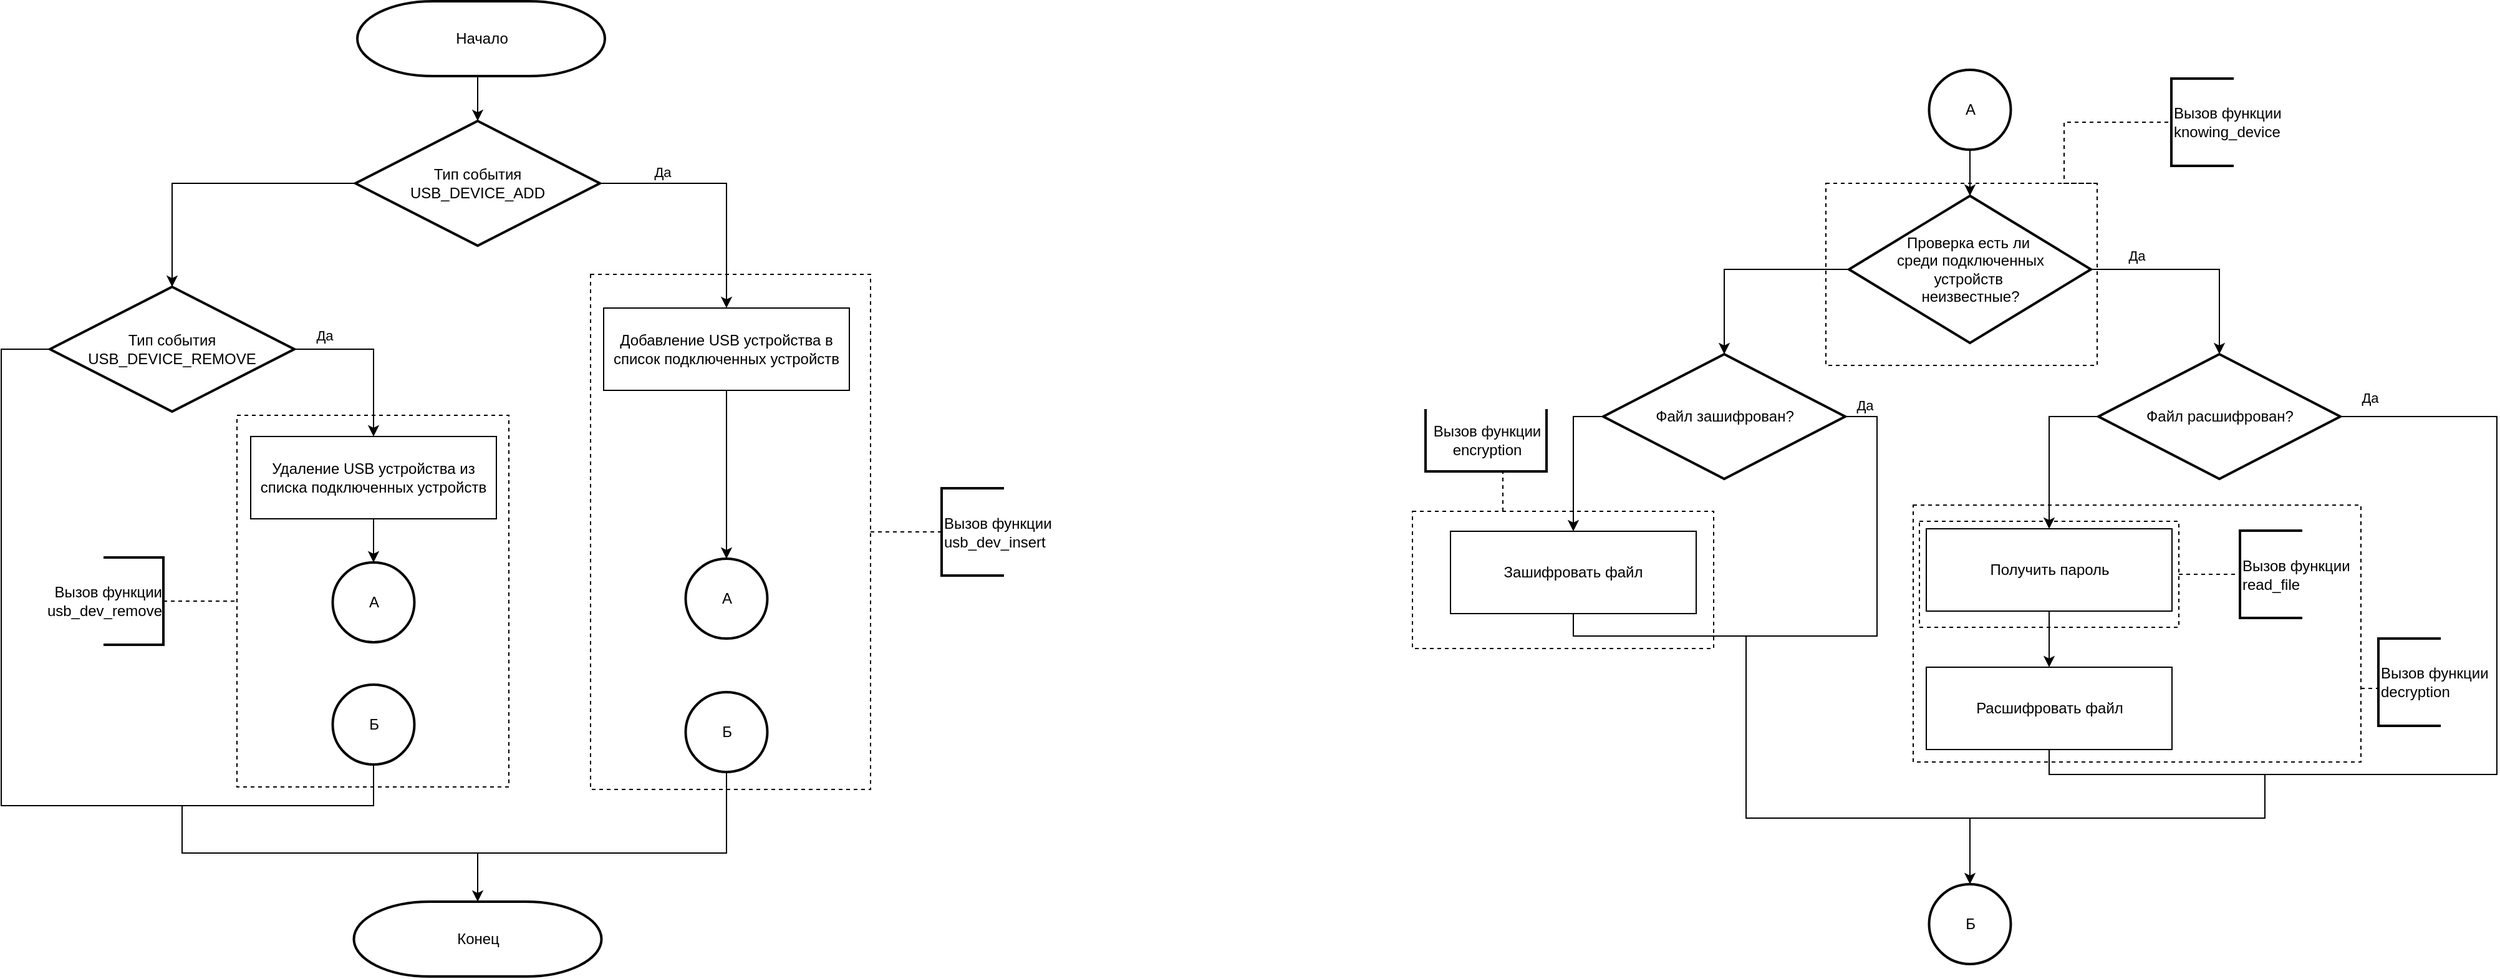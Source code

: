 <mxfile version="13.3.5" type="device"><diagram id="QLsLs4ke-NI1PkWafyxt" name="Страница 1"><mxGraphModel dx="6307" dy="4480" grid="0" gridSize="10" guides="1" tooltips="1" connect="1" arrows="1" fold="1" page="1" pageScale="1" pageWidth="1169" pageHeight="827" math="0" shadow="0"><root><mxCell id="0"/><mxCell id="1" parent="0"/><mxCell id="_0wy5nlWeRfNxAV_vtsa-107" value="" style="rounded=0;whiteSpace=wrap;html=1;labelBackgroundColor=none;fillColor=none;fontColor=#000000;align=right;dashed=1;" parent="1" vertex="1"><mxGeometry x="1694" y="426" width="359" height="206" as="geometry"/></mxCell><mxCell id="_0wy5nlWeRfNxAV_vtsa-6" style="edgeStyle=orthogonalEdgeStyle;rounded=0;orthogonalLoop=1;jettySize=auto;html=1;exitX=0.5;exitY=1;exitDx=0;exitDy=0;exitPerimeter=0;entryX=0.5;entryY=0;entryDx=0;entryDy=0;entryPerimeter=0;" parent="1" source="yylgnsrTiL3PprVx8PsZ-1" target="_0wy5nlWeRfNxAV_vtsa-2" edge="1"><mxGeometry relative="1" as="geometry"/></mxCell><mxCell id="_0wy5nlWeRfNxAV_vtsa-4" style="edgeStyle=orthogonalEdgeStyle;rounded=0;orthogonalLoop=1;jettySize=auto;html=1;exitX=0;exitY=0.5;exitDx=0;exitDy=0;exitPerimeter=0;" parent="1" source="_0wy5nlWeRfNxAV_vtsa-2" target="_0wy5nlWeRfNxAV_vtsa-3" edge="1"><mxGeometry relative="1" as="geometry"/></mxCell><mxCell id="_0wy5nlWeRfNxAV_vtsa-10" value="Да" style="edgeStyle=orthogonalEdgeStyle;rounded=0;orthogonalLoop=1;jettySize=auto;html=1;exitX=1;exitY=0.5;exitDx=0;exitDy=0;exitPerimeter=0;" parent="1" source="_0wy5nlWeRfNxAV_vtsa-2" target="_0wy5nlWeRfNxAV_vtsa-9" edge="1"><mxGeometry x="-0.504" y="9" relative="1" as="geometry"><mxPoint as="offset"/></mxGeometry></mxCell><mxCell id="_0wy5nlWeRfNxAV_vtsa-2" value="Тип события &lt;br&gt;USB_DEVICE_ADD" style="strokeWidth=2;html=1;shape=mxgraph.flowchart.decision;whiteSpace=wrap;" parent="1" vertex="1"><mxGeometry x="445" y="118" width="196" height="100" as="geometry"/></mxCell><mxCell id="_0wy5nlWeRfNxAV_vtsa-72" style="edgeStyle=orthogonalEdgeStyle;rounded=0;orthogonalLoop=1;jettySize=auto;html=1;exitX=1;exitY=0.5;exitDx=0;exitDy=0;exitPerimeter=0;endArrow=classic;endFill=1;entryX=0.5;entryY=0;entryDx=0;entryDy=0;" parent="1" source="_0wy5nlWeRfNxAV_vtsa-3" target="_0wy5nlWeRfNxAV_vtsa-75" edge="1"><mxGeometry relative="1" as="geometry"><mxPoint x="461.833" y="362" as="targetPoint"/></mxGeometry></mxCell><mxCell id="_0wy5nlWeRfNxAV_vtsa-111" value="Да" style="edgeLabel;html=1;align=center;verticalAlign=middle;resizable=0;points=[];fontColor=#000000;" parent="_0wy5nlWeRfNxAV_vtsa-72" vertex="1" connectable="0"><mxGeometry x="-0.621" y="4" relative="1" as="geometry"><mxPoint x="-2" y="-7" as="offset"/></mxGeometry></mxCell><mxCell id="_0wy5nlWeRfNxAV_vtsa-84" style="edgeStyle=orthogonalEdgeStyle;rounded=0;orthogonalLoop=1;jettySize=auto;html=1;exitX=0;exitY=0.5;exitDx=0;exitDy=0;exitPerimeter=0;entryX=0.5;entryY=1;entryDx=0;entryDy=0;entryPerimeter=0;endArrow=none;endFill=0;" parent="1" source="_0wy5nlWeRfNxAV_vtsa-3" target="_0wy5nlWeRfNxAV_vtsa-81" edge="1"><mxGeometry relative="1" as="geometry"><Array as="points"><mxPoint x="161" y="301"/><mxPoint x="161" y="667"/><mxPoint x="460" y="667"/></Array></mxGeometry></mxCell><mxCell id="_0wy5nlWeRfNxAV_vtsa-87" style="edgeStyle=orthogonalEdgeStyle;rounded=0;orthogonalLoop=1;jettySize=auto;html=1;exitX=0;exitY=0.5;exitDx=0;exitDy=0;exitPerimeter=0;entryX=0.5;entryY=1;entryDx=0;entryDy=0;entryPerimeter=0;endArrow=none;endFill=0;" parent="1" source="_0wy5nlWeRfNxAV_vtsa-3" target="_0wy5nlWeRfNxAV_vtsa-82" edge="1"><mxGeometry relative="1" as="geometry"><Array as="points"><mxPoint x="161" y="301"/><mxPoint x="161" y="667"/><mxPoint x="306" y="667"/><mxPoint x="306" y="705"/><mxPoint x="743" y="705"/></Array></mxGeometry></mxCell><mxCell id="_0wy5nlWeRfNxAV_vtsa-3" value="Тип события &lt;br&gt;USB_DEVICE_REMOVE" style="strokeWidth=2;html=1;shape=mxgraph.flowchart.decision;whiteSpace=wrap;" parent="1" vertex="1"><mxGeometry x="200" y="251" width="196" height="100" as="geometry"/></mxCell><mxCell id="_0wy5nlWeRfNxAV_vtsa-74" style="edgeStyle=orthogonalEdgeStyle;rounded=0;orthogonalLoop=1;jettySize=auto;html=1;exitX=0.5;exitY=1;exitDx=0;exitDy=0;entryX=0.5;entryY=0;entryDx=0;entryDy=0;entryPerimeter=0;endArrow=classic;endFill=1;" parent="1" source="_0wy5nlWeRfNxAV_vtsa-9" target="_0wy5nlWeRfNxAV_vtsa-73" edge="1"><mxGeometry relative="1" as="geometry"/></mxCell><mxCell id="_0wy5nlWeRfNxAV_vtsa-91" style="edgeStyle=orthogonalEdgeStyle;rounded=0;orthogonalLoop=1;jettySize=auto;html=1;entryX=0;entryY=0.5;entryDx=0;entryDy=0;entryPerimeter=0;endArrow=none;endFill=0;dashed=1;" parent="1" source="_0wy5nlWeRfNxAV_vtsa-96" target="_0wy5nlWeRfNxAV_vtsa-90" edge="1"><mxGeometry relative="1" as="geometry"/></mxCell><mxCell id="_0wy5nlWeRfNxAV_vtsa-9" value="Добавление USB устройства в список подключенных устройств" style="rounded=0;whiteSpace=wrap;html=1;" parent="1" vertex="1"><mxGeometry x="644" y="268" width="197" height="66" as="geometry"/></mxCell><mxCell id="_0wy5nlWeRfNxAV_vtsa-52" style="edgeStyle=orthogonalEdgeStyle;rounded=0;orthogonalLoop=1;jettySize=auto;html=1;exitX=0;exitY=0.5;exitDx=0;exitDy=0;exitPerimeter=0;" parent="1" source="_0wy5nlWeRfNxAV_vtsa-54" target="_0wy5nlWeRfNxAV_vtsa-60" edge="1"><mxGeometry relative="1" as="geometry"/></mxCell><mxCell id="_0wy5nlWeRfNxAV_vtsa-53" value="Да" style="edgeStyle=orthogonalEdgeStyle;rounded=0;orthogonalLoop=1;jettySize=auto;html=1;exitX=1;exitY=0.5;exitDx=0;exitDy=0;exitPerimeter=0;entryX=0.5;entryY=0;entryDx=0;entryDy=0;entryPerimeter=0;" parent="1" source="_0wy5nlWeRfNxAV_vtsa-54" target="_0wy5nlWeRfNxAV_vtsa-57" edge="1"><mxGeometry x="-0.578" y="11" relative="1" as="geometry"><mxPoint as="offset"/></mxGeometry></mxCell><mxCell id="_0wy5nlWeRfNxAV_vtsa-54" value="Проверка есть ли&amp;nbsp;&lt;br&gt;среди подключенных&lt;br&gt;устройств&amp;nbsp;&lt;br&gt;неизвестные?" style="strokeWidth=2;html=1;shape=mxgraph.flowchart.decision;whiteSpace=wrap;" parent="1" vertex="1"><mxGeometry x="1642.5" y="178" width="194" height="118" as="geometry"/></mxCell><mxCell id="_0wy5nlWeRfNxAV_vtsa-55" style="edgeStyle=orthogonalEdgeStyle;rounded=0;orthogonalLoop=1;jettySize=auto;html=1;exitX=0;exitY=0.5;exitDx=0;exitDy=0;exitPerimeter=0;" parent="1" source="_0wy5nlWeRfNxAV_vtsa-57" target="_0wy5nlWeRfNxAV_vtsa-62" edge="1"><mxGeometry relative="1" as="geometry"/></mxCell><mxCell id="_0wy5nlWeRfNxAV_vtsa-56" value="Да" style="edgeStyle=orthogonalEdgeStyle;rounded=0;orthogonalLoop=1;jettySize=auto;html=1;exitX=1;exitY=0.5;exitDx=0;exitDy=0;exitPerimeter=0;entryX=0.5;entryY=1;entryDx=0;entryDy=0;endArrow=none;endFill=0;" parent="1" source="_0wy5nlWeRfNxAV_vtsa-57" target="_0wy5nlWeRfNxAV_vtsa-64" edge="1"><mxGeometry x="-0.942" y="15" relative="1" as="geometry"><Array as="points"><mxPoint x="2162" y="355"/><mxPoint x="2162" y="642"/><mxPoint x="1803" y="642"/></Array><mxPoint as="offset"/></mxGeometry></mxCell><mxCell id="_0wy5nlWeRfNxAV_vtsa-57" value="Файл расшифрован?" style="strokeWidth=2;html=1;shape=mxgraph.flowchart.decision;whiteSpace=wrap;" parent="1" vertex="1"><mxGeometry x="1842.5" y="305" width="194" height="100" as="geometry"/></mxCell><mxCell id="_0wy5nlWeRfNxAV_vtsa-58" style="edgeStyle=orthogonalEdgeStyle;rounded=0;orthogonalLoop=1;jettySize=auto;html=1;exitX=0;exitY=0.5;exitDx=0;exitDy=0;exitPerimeter=0;" parent="1" source="_0wy5nlWeRfNxAV_vtsa-60" target="_0wy5nlWeRfNxAV_vtsa-63" edge="1"><mxGeometry relative="1" as="geometry"><mxPoint x="1417" y="445" as="targetPoint"/></mxGeometry></mxCell><mxCell id="_0wy5nlWeRfNxAV_vtsa-59" value="Да" style="edgeStyle=orthogonalEdgeStyle;rounded=0;orthogonalLoop=1;jettySize=auto;html=1;exitX=1;exitY=0.5;exitDx=0;exitDy=0;exitPerimeter=0;entryX=0.5;entryY=1;entryDx=0;entryDy=0;endArrow=none;endFill=0;" parent="1" source="_0wy5nlWeRfNxAV_vtsa-60" target="_0wy5nlWeRfNxAV_vtsa-63" edge="1"><mxGeometry x="-0.935" y="9" relative="1" as="geometry"><mxPoint x="1417" y="511" as="targetPoint"/><Array as="points"><mxPoint x="1665" y="355"/><mxPoint x="1665" y="531"/><mxPoint x="1422" y="531"/></Array><mxPoint as="offset"/></mxGeometry></mxCell><mxCell id="_0wy5nlWeRfNxAV_vtsa-60" value="Файл зашифрован?" style="strokeWidth=2;html=1;shape=mxgraph.flowchart.decision;whiteSpace=wrap;" parent="1" vertex="1"><mxGeometry x="1445.5" y="305" width="194" height="100" as="geometry"/></mxCell><mxCell id="_0wy5nlWeRfNxAV_vtsa-61" style="edgeStyle=orthogonalEdgeStyle;rounded=0;orthogonalLoop=1;jettySize=auto;html=1;exitX=0.5;exitY=1;exitDx=0;exitDy=0;entryX=0.5;entryY=0;entryDx=0;entryDy=0;" parent="1" source="_0wy5nlWeRfNxAV_vtsa-62" target="_0wy5nlWeRfNxAV_vtsa-64" edge="1"><mxGeometry relative="1" as="geometry"/></mxCell><mxCell id="_0wy5nlWeRfNxAV_vtsa-62" value="Получить пароль" style="rounded=0;whiteSpace=wrap;html=1;" parent="1" vertex="1"><mxGeometry x="1704.5" y="445" width="197" height="66" as="geometry"/></mxCell><mxCell id="_0wy5nlWeRfNxAV_vtsa-69" style="edgeStyle=orthogonalEdgeStyle;rounded=0;orthogonalLoop=1;jettySize=auto;html=1;exitX=0.5;exitY=1;exitDx=0;exitDy=0;entryX=0.5;entryY=1;entryDx=0;entryDy=0;endArrow=none;endFill=0;" parent="1" source="_0wy5nlWeRfNxAV_vtsa-63" target="_0wy5nlWeRfNxAV_vtsa-64" edge="1"><mxGeometry relative="1" as="geometry"><Array as="points"><mxPoint x="1422" y="531"/><mxPoint x="1560" y="531"/><mxPoint x="1560" y="677"/><mxPoint x="1976" y="677"/><mxPoint x="1976" y="642"/><mxPoint x="1803" y="642"/></Array></mxGeometry></mxCell><mxCell id="_0wy5nlWeRfNxAV_vtsa-63" value="Зашифровать файл" style="rounded=0;whiteSpace=wrap;html=1;" parent="1" vertex="1"><mxGeometry x="1323" y="447" width="197" height="66" as="geometry"/></mxCell><mxCell id="_0wy5nlWeRfNxAV_vtsa-70" style="edgeStyle=orthogonalEdgeStyle;rounded=0;orthogonalLoop=1;jettySize=auto;html=1;exitX=0.5;exitY=1;exitDx=0;exitDy=0;entryX=0.5;entryY=0;entryDx=0;entryDy=0;entryPerimeter=0;endArrow=classic;endFill=1;" parent="1" source="_0wy5nlWeRfNxAV_vtsa-64" target="_0wy5nlWeRfNxAV_vtsa-67" edge="1"><mxGeometry relative="1" as="geometry"><Array as="points"><mxPoint x="1803" y="642"/><mxPoint x="1976" y="642"/><mxPoint x="1976" y="677"/><mxPoint x="1740" y="677"/></Array></mxGeometry></mxCell><mxCell id="_0wy5nlWeRfNxAV_vtsa-64" value="Расшифровать файл" style="rounded=0;whiteSpace=wrap;html=1;" parent="1" vertex="1"><mxGeometry x="1704.5" y="556" width="197" height="66" as="geometry"/></mxCell><mxCell id="_0wy5nlWeRfNxAV_vtsa-66" style="edgeStyle=orthogonalEdgeStyle;rounded=0;orthogonalLoop=1;jettySize=auto;html=1;exitX=0.5;exitY=1;exitDx=0;exitDy=0;exitPerimeter=0;entryX=0.5;entryY=0;entryDx=0;entryDy=0;entryPerimeter=0;endArrow=classic;endFill=1;" parent="1" source="_0wy5nlWeRfNxAV_vtsa-65" target="_0wy5nlWeRfNxAV_vtsa-54" edge="1"><mxGeometry relative="1" as="geometry"/></mxCell><mxCell id="_0wy5nlWeRfNxAV_vtsa-65" value="А" style="strokeWidth=2;html=1;shape=mxgraph.flowchart.start_2;whiteSpace=wrap;" parent="1" vertex="1"><mxGeometry x="1706.75" y="77" width="65.5" height="64" as="geometry"/></mxCell><mxCell id="_0wy5nlWeRfNxAV_vtsa-67" value="Б" style="strokeWidth=2;html=1;shape=mxgraph.flowchart.start_2;whiteSpace=wrap;" parent="1" vertex="1"><mxGeometry x="1706.75" y="730" width="65.5" height="64" as="geometry"/></mxCell><mxCell id="_0wy5nlWeRfNxAV_vtsa-73" value="А" style="strokeWidth=2;html=1;shape=mxgraph.flowchart.start_2;whiteSpace=wrap;" parent="1" vertex="1"><mxGeometry x="709.75" y="469" width="65.5" height="64" as="geometry"/></mxCell><mxCell id="_0wy5nlWeRfNxAV_vtsa-80" style="edgeStyle=orthogonalEdgeStyle;rounded=0;orthogonalLoop=1;jettySize=auto;html=1;exitX=0.5;exitY=1;exitDx=0;exitDy=0;entryX=0.5;entryY=0;entryDx=0;entryDy=0;entryPerimeter=0;endArrow=classic;endFill=1;" parent="1" source="_0wy5nlWeRfNxAV_vtsa-75" target="_0wy5nlWeRfNxAV_vtsa-79" edge="1"><mxGeometry relative="1" as="geometry"/></mxCell><mxCell id="_0wy5nlWeRfNxAV_vtsa-75" value="Удаление USB устройства из списка подключенных устройств" style="rounded=0;whiteSpace=wrap;html=1;" parent="1" vertex="1"><mxGeometry x="361" y="371" width="197" height="66" as="geometry"/></mxCell><mxCell id="_0wy5nlWeRfNxAV_vtsa-79" value="А" style="strokeWidth=2;html=1;shape=mxgraph.flowchart.start_2;whiteSpace=wrap;" parent="1" vertex="1"><mxGeometry x="426.75" y="472" width="65.5" height="64" as="geometry"/></mxCell><mxCell id="_0wy5nlWeRfNxAV_vtsa-81" value="Б" style="strokeWidth=2;html=1;shape=mxgraph.flowchart.start_2;whiteSpace=wrap;" parent="1" vertex="1"><mxGeometry x="426.75" y="570" width="65.5" height="64" as="geometry"/></mxCell><mxCell id="_0wy5nlWeRfNxAV_vtsa-86" style="edgeStyle=orthogonalEdgeStyle;rounded=0;orthogonalLoop=1;jettySize=auto;html=1;exitX=0.5;exitY=1;exitDx=0;exitDy=0;exitPerimeter=0;endArrow=classic;endFill=1;entryX=0.5;entryY=0;entryDx=0;entryDy=0;entryPerimeter=0;" parent="1" source="_0wy5nlWeRfNxAV_vtsa-82" target="yylgnsrTiL3PprVx8PsZ-2" edge="1"><mxGeometry relative="1" as="geometry"><Array as="points"><mxPoint x="743" y="705"/><mxPoint x="543" y="705"/></Array></mxGeometry></mxCell><mxCell id="_0wy5nlWeRfNxAV_vtsa-82" value="Б" style="strokeWidth=2;html=1;shape=mxgraph.flowchart.start_2;whiteSpace=wrap;" parent="1" vertex="1"><mxGeometry x="709.75" y="576" width="65.5" height="64" as="geometry"/></mxCell><mxCell id="_0wy5nlWeRfNxAV_vtsa-90" value="Вызов функции&lt;br&gt;&lt;span style=&quot;&quot;&gt;usb_dev_insert&lt;/span&gt;" style="strokeWidth=2;html=1;shape=mxgraph.flowchart.annotation_1;align=left;pointerEvents=1;labelBackgroundColor=none;" parent="1" vertex="1"><mxGeometry x="915" y="412.5" width="50" height="70" as="geometry"/></mxCell><mxCell id="_0wy5nlWeRfNxAV_vtsa-95" style="edgeStyle=orthogonalEdgeStyle;rounded=0;orthogonalLoop=1;jettySize=auto;html=1;exitX=0;exitY=0.5;exitDx=0;exitDy=0;exitPerimeter=0;entryX=0;entryY=0.5;entryDx=0;entryDy=0;dashed=1;endArrow=none;endFill=0;fontColor=#000000;" parent="1" source="_0wy5nlWeRfNxAV_vtsa-92" target="_0wy5nlWeRfNxAV_vtsa-94" edge="1"><mxGeometry relative="1" as="geometry"/></mxCell><mxCell id="_0wy5nlWeRfNxAV_vtsa-92" value="Вызов функции&lt;br&gt;&lt;span&gt;usb_dev_remove&lt;/span&gt;" style="strokeWidth=2;html=1;shape=mxgraph.flowchart.annotation_1;align=right;pointerEvents=1;labelBackgroundColor=none;direction=west;" parent="1" vertex="1"><mxGeometry x="243" y="468" width="48" height="70" as="geometry"/></mxCell><mxCell id="_0wy5nlWeRfNxAV_vtsa-94" value="" style="rounded=0;whiteSpace=wrap;html=1;labelBackgroundColor=none;fillColor=none;fontColor=#000000;align=right;dashed=1;" parent="1" vertex="1"><mxGeometry x="350" y="354" width="218" height="298" as="geometry"/></mxCell><mxCell id="_0wy5nlWeRfNxAV_vtsa-96" value="" style="rounded=0;whiteSpace=wrap;html=1;labelBackgroundColor=none;fillColor=none;fontColor=#000000;align=right;dashed=1;" parent="1" vertex="1"><mxGeometry x="633.5" y="241" width="224.5" height="413" as="geometry"/></mxCell><mxCell id="_0wy5nlWeRfNxAV_vtsa-99" style="edgeStyle=orthogonalEdgeStyle;rounded=0;orthogonalLoop=1;jettySize=auto;html=1;entryX=0;entryY=0.5;entryDx=0;entryDy=0;entryPerimeter=0;endArrow=none;endFill=0;dashed=1;exitX=1;exitY=0;exitDx=0;exitDy=0;" parent="1" source="_0wy5nlWeRfNxAV_vtsa-101" target="_0wy5nlWeRfNxAV_vtsa-100" edge="1"><mxGeometry relative="1" as="geometry"><Array as="points"><mxPoint x="1815" y="168"/><mxPoint x="1815" y="119"/></Array></mxGeometry></mxCell><mxCell id="_0wy5nlWeRfNxAV_vtsa-100" value="Вызов функции&lt;br&gt;&lt;span&gt;knowing_device&lt;/span&gt;" style="strokeWidth=2;html=1;shape=mxgraph.flowchart.annotation_1;align=left;pointerEvents=1;labelBackgroundColor=none;" parent="1" vertex="1"><mxGeometry x="1901" y="84" width="50" height="70" as="geometry"/></mxCell><mxCell id="_0wy5nlWeRfNxAV_vtsa-101" value="" style="rounded=0;whiteSpace=wrap;html=1;labelBackgroundColor=none;fillColor=none;fontColor=#000000;align=right;dashed=1;" parent="1" vertex="1"><mxGeometry x="1624" y="168" width="217.5" height="146" as="geometry"/></mxCell><mxCell id="_0wy5nlWeRfNxAV_vtsa-102" style="edgeStyle=orthogonalEdgeStyle;rounded=0;orthogonalLoop=1;jettySize=auto;html=1;entryX=0;entryY=0.5;entryDx=0;entryDy=0;entryPerimeter=0;endArrow=none;endFill=0;dashed=1;" parent="1" source="_0wy5nlWeRfNxAV_vtsa-104" target="_0wy5nlWeRfNxAV_vtsa-103" edge="1"><mxGeometry relative="1" as="geometry"><Array as="points"><mxPoint x="1365" y="421"/><mxPoint x="1365" y="421"/></Array></mxGeometry></mxCell><mxCell id="_0wy5nlWeRfNxAV_vtsa-103" value="Вызов функции&lt;br&gt;&lt;span&gt;encryption&lt;/span&gt;" style="strokeWidth=2;html=1;shape=mxgraph.flowchart.annotation_1;align=center;pointerEvents=1;labelBackgroundColor=none;direction=north;" parent="1" vertex="1"><mxGeometry x="1303" y="349" width="97" height="50" as="geometry"/></mxCell><mxCell id="_0wy5nlWeRfNxAV_vtsa-104" value="" style="rounded=0;whiteSpace=wrap;html=1;labelBackgroundColor=none;fillColor=none;fontColor=#000000;align=right;dashed=1;" parent="1" vertex="1"><mxGeometry x="1292.5" y="431" width="241.5" height="110" as="geometry"/></mxCell><mxCell id="_0wy5nlWeRfNxAV_vtsa-105" style="edgeStyle=orthogonalEdgeStyle;rounded=0;orthogonalLoop=1;jettySize=auto;html=1;entryX=0;entryY=0.5;entryDx=0;entryDy=0;entryPerimeter=0;endArrow=none;endFill=0;dashed=1;" parent="1" source="_0wy5nlWeRfNxAV_vtsa-107" target="_0wy5nlWeRfNxAV_vtsa-106" edge="1"><mxGeometry relative="1" as="geometry"><Array as="points"><mxPoint x="1925" y="573"/><mxPoint x="1925" y="573"/></Array></mxGeometry></mxCell><mxCell id="_0wy5nlWeRfNxAV_vtsa-106" value="Вызов функции&lt;br&gt;&lt;span&gt;decryption&lt;/span&gt;" style="strokeWidth=2;html=1;shape=mxgraph.flowchart.annotation_1;align=left;pointerEvents=1;labelBackgroundColor=none;" parent="1" vertex="1"><mxGeometry x="2067" y="533" width="50" height="70" as="geometry"/></mxCell><mxCell id="_0wy5nlWeRfNxAV_vtsa-108" style="edgeStyle=orthogonalEdgeStyle;rounded=0;orthogonalLoop=1;jettySize=auto;html=1;entryX=0;entryY=0.5;entryDx=0;entryDy=0;entryPerimeter=0;endArrow=none;endFill=0;dashed=1;" parent="1" source="_0wy5nlWeRfNxAV_vtsa-110" target="_0wy5nlWeRfNxAV_vtsa-109" edge="1"><mxGeometry relative="1" as="geometry"/></mxCell><mxCell id="_0wy5nlWeRfNxAV_vtsa-109" value="Вызов функции&lt;br&gt;&lt;span&gt;read_file&lt;/span&gt;" style="strokeWidth=2;html=1;shape=mxgraph.flowchart.annotation_1;align=left;pointerEvents=1;labelBackgroundColor=none;" parent="1" vertex="1"><mxGeometry x="1956" y="446.5" width="50" height="70" as="geometry"/></mxCell><mxCell id="_0wy5nlWeRfNxAV_vtsa-110" value="" style="rounded=0;whiteSpace=wrap;html=1;labelBackgroundColor=none;fillColor=none;fontColor=#000000;align=right;dashed=1;" parent="1" vertex="1"><mxGeometry x="1699" y="439" width="208" height="85" as="geometry"/></mxCell><mxCell id="yylgnsrTiL3PprVx8PsZ-1" value="Начало" style="strokeWidth=2;html=1;shape=mxgraph.flowchart.terminator;whiteSpace=wrap;" vertex="1" parent="1"><mxGeometry x="446.5" y="22" width="198.5" height="60" as="geometry"/></mxCell><mxCell id="yylgnsrTiL3PprVx8PsZ-2" value="Конец" style="strokeWidth=2;html=1;shape=mxgraph.flowchart.terminator;whiteSpace=wrap;" vertex="1" parent="1"><mxGeometry x="443.75" y="744" width="198.5" height="60" as="geometry"/></mxCell></root></mxGraphModel></diagram></mxfile>